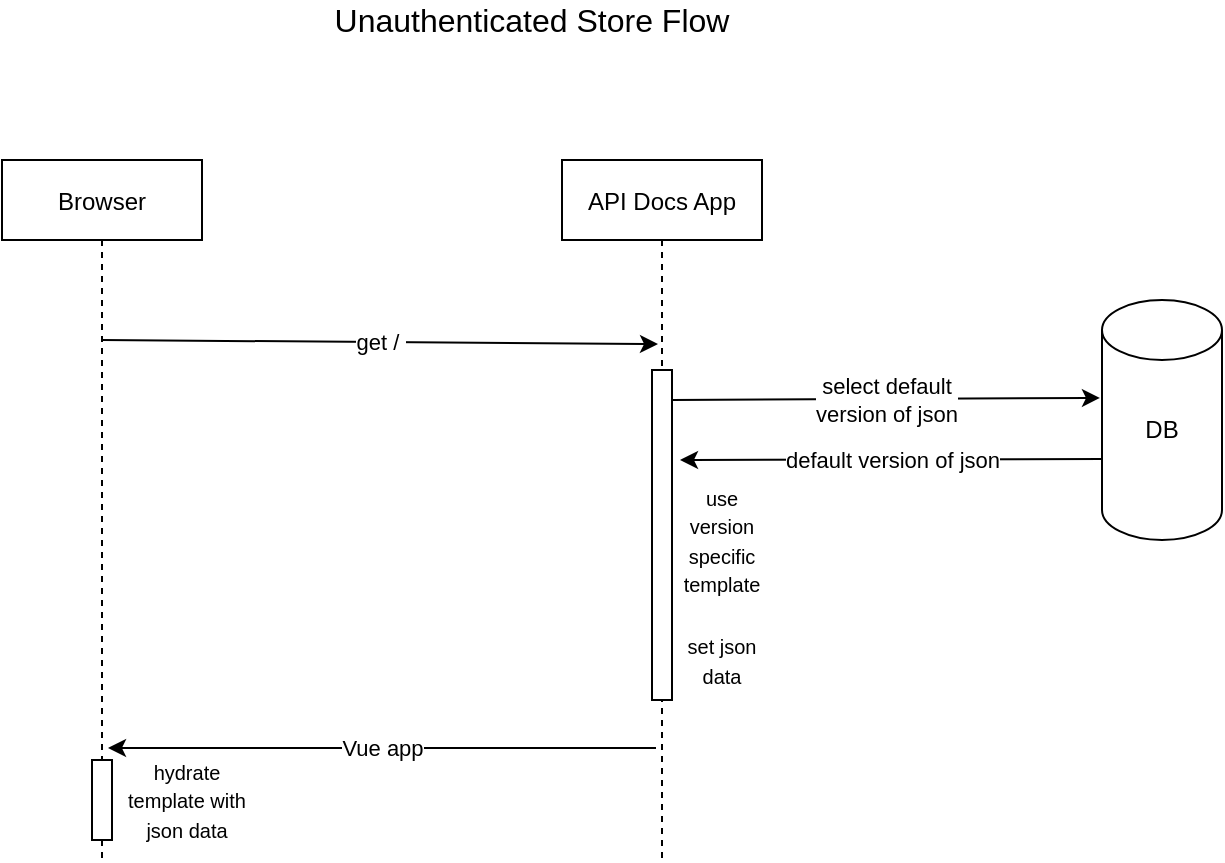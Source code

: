 <mxfile version="14.8.2" type="github">
  <diagram id="kgpKYQtTHZ0yAKxKKP6v" name="Page-1">
    <mxGraphModel dx="1662" dy="762" grid="1" gridSize="10" guides="1" tooltips="1" connect="1" arrows="1" fold="1" page="1" pageScale="1" pageWidth="850" pageHeight="1100" math="0" shadow="0">
      <root>
        <mxCell id="0" />
        <mxCell id="1" parent="0" />
        <mxCell id="3nuBFxr9cyL0pnOWT2aG-1" value="Browser" style="shape=umlLifeline;perimeter=lifelinePerimeter;container=1;collapsible=0;recursiveResize=0;rounded=0;shadow=0;strokeWidth=1;" parent="1" vertex="1">
          <mxGeometry x="120" y="120" width="100" height="350" as="geometry" />
        </mxCell>
        <mxCell id="0sVgJiSGboXCqLXjGb6a-4" value="" style="endArrow=classic;html=1;entryX=0.48;entryY=0.263;entryDx=0;entryDy=0;entryPerimeter=0;" parent="3nuBFxr9cyL0pnOWT2aG-1" target="3nuBFxr9cyL0pnOWT2aG-5" edge="1">
          <mxGeometry relative="1" as="geometry">
            <mxPoint x="50" y="90" as="sourcePoint" />
            <mxPoint x="150" y="90" as="targetPoint" />
          </mxGeometry>
        </mxCell>
        <mxCell id="0sVgJiSGboXCqLXjGb6a-5" value="get /&amp;nbsp;" style="edgeLabel;resizable=0;html=1;align=center;verticalAlign=middle;" parent="0sVgJiSGboXCqLXjGb6a-4" connectable="0" vertex="1">
          <mxGeometry relative="1" as="geometry" />
        </mxCell>
        <mxCell id="3nuBFxr9cyL0pnOWT2aG-5" value="API Docs App" style="shape=umlLifeline;perimeter=lifelinePerimeter;container=1;collapsible=0;recursiveResize=0;rounded=0;shadow=0;strokeWidth=1;" parent="1" vertex="1">
          <mxGeometry x="400" y="120" width="100" height="350" as="geometry" />
        </mxCell>
        <mxCell id="0sVgJiSGboXCqLXjGb6a-1" value="&lt;font size=&quot;3&quot;&gt;Unauthenticated Store Flow&lt;/font&gt;" style="text;html=1;strokeColor=none;fillColor=none;align=center;verticalAlign=middle;whiteSpace=wrap;rounded=0;" parent="1" vertex="1">
          <mxGeometry x="260" y="40" width="250" height="20" as="geometry" />
        </mxCell>
        <mxCell id="0sVgJiSGboXCqLXjGb6a-2" value="" style="shape=cylinder3;whiteSpace=wrap;html=1;boundedLbl=1;backgroundOutline=1;size=15;" parent="1" vertex="1">
          <mxGeometry x="670" y="190" width="60" height="120" as="geometry" />
        </mxCell>
        <mxCell id="0sVgJiSGboXCqLXjGb6a-3" value="DB" style="text;html=1;strokeColor=none;fillColor=none;align=center;verticalAlign=middle;whiteSpace=wrap;rounded=0;" parent="1" vertex="1">
          <mxGeometry x="680" y="245" width="40" height="20" as="geometry" />
        </mxCell>
        <mxCell id="0sVgJiSGboXCqLXjGb6a-9" value="" style="rounded=0;whiteSpace=wrap;html=1;" parent="1" vertex="1">
          <mxGeometry x="445" y="225" width="10" height="165" as="geometry" />
        </mxCell>
        <mxCell id="0sVgJiSGboXCqLXjGb6a-10" value="" style="endArrow=classic;html=1;entryX=-0.017;entryY=0.408;entryDx=0;entryDy=0;entryPerimeter=0;" parent="1" target="0sVgJiSGboXCqLXjGb6a-2" edge="1">
          <mxGeometry relative="1" as="geometry">
            <mxPoint x="455" y="240" as="sourcePoint" />
            <mxPoint x="555" y="240" as="targetPoint" />
          </mxGeometry>
        </mxCell>
        <mxCell id="0sVgJiSGboXCqLXjGb6a-11" value="select default &lt;br&gt;version of json" style="edgeLabel;resizable=0;html=1;align=center;verticalAlign=middle;" parent="0sVgJiSGboXCqLXjGb6a-10" connectable="0" vertex="1">
          <mxGeometry relative="1" as="geometry" />
        </mxCell>
        <mxCell id="0sVgJiSGboXCqLXjGb6a-12" value="" style="endArrow=classic;html=1;" parent="1" edge="1">
          <mxGeometry relative="1" as="geometry">
            <mxPoint x="670" y="269.5" as="sourcePoint" />
            <mxPoint x="459" y="270" as="targetPoint" />
          </mxGeometry>
        </mxCell>
        <mxCell id="0sVgJiSGboXCqLXjGb6a-13" value="default version of json" style="edgeLabel;resizable=0;html=1;align=center;verticalAlign=middle;" parent="0sVgJiSGboXCqLXjGb6a-12" connectable="0" vertex="1">
          <mxGeometry relative="1" as="geometry" />
        </mxCell>
        <mxCell id="0sVgJiSGboXCqLXjGb6a-18" value="&lt;span style=&quot;font-size: 10px&quot;&gt;use version specific&lt;br&gt;template&lt;br&gt;&lt;/span&gt;" style="text;html=1;strokeColor=none;fillColor=none;align=center;verticalAlign=middle;whiteSpace=wrap;rounded=0;" parent="1" vertex="1">
          <mxGeometry x="460" y="300" width="40" height="20" as="geometry" />
        </mxCell>
        <mxCell id="0sVgJiSGboXCqLXjGb6a-20" value="" style="endArrow=classic;html=1;exitX=0.47;exitY=0.84;exitDx=0;exitDy=0;exitPerimeter=0;entryX=0.53;entryY=0.84;entryDx=0;entryDy=0;entryPerimeter=0;" parent="1" source="3nuBFxr9cyL0pnOWT2aG-5" target="3nuBFxr9cyL0pnOWT2aG-1" edge="1">
          <mxGeometry relative="1" as="geometry">
            <mxPoint x="445" y="410" as="sourcePoint" />
            <mxPoint x="174.5" y="410" as="targetPoint" />
          </mxGeometry>
        </mxCell>
        <mxCell id="0sVgJiSGboXCqLXjGb6a-21" value="Vue app" style="edgeLabel;resizable=0;html=1;align=center;verticalAlign=middle;" parent="0sVgJiSGboXCqLXjGb6a-20" connectable="0" vertex="1">
          <mxGeometry relative="1" as="geometry" />
        </mxCell>
        <mxCell id="0sVgJiSGboXCqLXjGb6a-22" value="&lt;font style=&quot;font-size: 10px&quot;&gt;set json data&lt;/font&gt;" style="text;html=1;strokeColor=none;fillColor=none;align=center;verticalAlign=middle;whiteSpace=wrap;rounded=0;" parent="1" vertex="1">
          <mxGeometry x="460" y="360" width="40" height="20" as="geometry" />
        </mxCell>
        <mxCell id="0sVgJiSGboXCqLXjGb6a-23" value="" style="rounded=0;whiteSpace=wrap;html=1;" parent="1" vertex="1">
          <mxGeometry x="165" y="420" width="10" height="40" as="geometry" />
        </mxCell>
        <mxCell id="0sVgJiSGboXCqLXjGb6a-24" value="&lt;font style=&quot;font-size: 10px&quot;&gt;hydrate template with json data&lt;/font&gt;" style="text;html=1;strokeColor=none;fillColor=none;align=center;verticalAlign=middle;whiteSpace=wrap;rounded=0;" parent="1" vertex="1">
          <mxGeometry x="175" y="430" width="75" height="20" as="geometry" />
        </mxCell>
      </root>
    </mxGraphModel>
  </diagram>
</mxfile>

